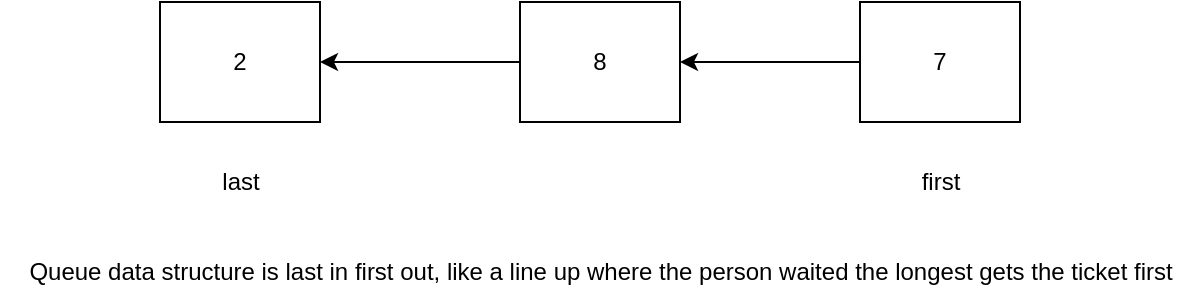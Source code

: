 <mxfile>
    <diagram id="VWJbOv0XGuMUOwVk9Br_" name="Page-1">
        <mxGraphModel dx="1043" dy="486" grid="1" gridSize="10" guides="1" tooltips="1" connect="1" arrows="1" fold="1" page="1" pageScale="1" pageWidth="850" pageHeight="1100" math="0" shadow="0">
            <root>
                <mxCell id="0"/>
                <mxCell id="1" parent="0"/>
                <mxCell id="2" value="2" style="whiteSpace=wrap;html=1;" parent="1" vertex="1">
                    <mxGeometry x="160" y="230" width="80" height="60" as="geometry"/>
                </mxCell>
                <mxCell id="11" value="" style="edgeStyle=none;html=1;" parent="1" source="3" target="2" edge="1">
                    <mxGeometry relative="1" as="geometry"/>
                </mxCell>
                <mxCell id="3" value="8" style="whiteSpace=wrap;html=1;" parent="1" vertex="1">
                    <mxGeometry x="340" y="230" width="80" height="60" as="geometry"/>
                </mxCell>
                <mxCell id="10" value="" style="edgeStyle=none;html=1;" parent="1" source="4" target="3" edge="1">
                    <mxGeometry relative="1" as="geometry"/>
                </mxCell>
                <mxCell id="4" value="7" style="whiteSpace=wrap;html=1;" parent="1" vertex="1">
                    <mxGeometry x="510" y="230" width="80" height="60" as="geometry"/>
                </mxCell>
                <mxCell id="8" value="last" style="text;html=1;align=center;verticalAlign=middle;resizable=0;points=[];autosize=1;strokeColor=none;fillColor=none;" parent="1" vertex="1">
                    <mxGeometry x="180" y="305" width="40" height="30" as="geometry"/>
                </mxCell>
                <mxCell id="9" value="first" style="text;html=1;align=center;verticalAlign=middle;resizable=0;points=[];autosize=1;strokeColor=none;fillColor=none;" parent="1" vertex="1">
                    <mxGeometry x="530" y="305" width="40" height="30" as="geometry"/>
                </mxCell>
                <mxCell id="12" value="Queue data structure is last in first out, like a line up where the person waited the longest gets the ticket first" style="text;html=1;align=center;verticalAlign=middle;resizable=0;points=[];autosize=1;strokeColor=none;fillColor=none;" parent="1" vertex="1">
                    <mxGeometry x="80" y="350" width="600" height="30" as="geometry"/>
                </mxCell>
            </root>
        </mxGraphModel>
    </diagram>
</mxfile>